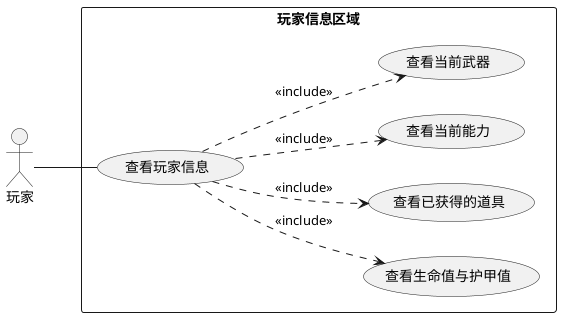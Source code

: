 ﻿@startuml check-player-info

left to right direction

actor "玩家" as p1

rectangle 玩家信息区域 {
    usecase check_player_info as "查看玩家信息"
    usecase check_life as "查看生命值与护甲值"
    usecase check_items as "查看已获得的道具"
    usecase check_abilities as "查看当前能力"
    usecase check_weapon as "查看当前武器"
    check_player_info ..> check_life : <<include>>
    check_player_info ..> check_items : <<include>>
    check_player_info ..> check_abilities : <<include>>
    check_player_info ..> check_weapon : <<include>>
}

p1 -- check_player_info

@enduml
